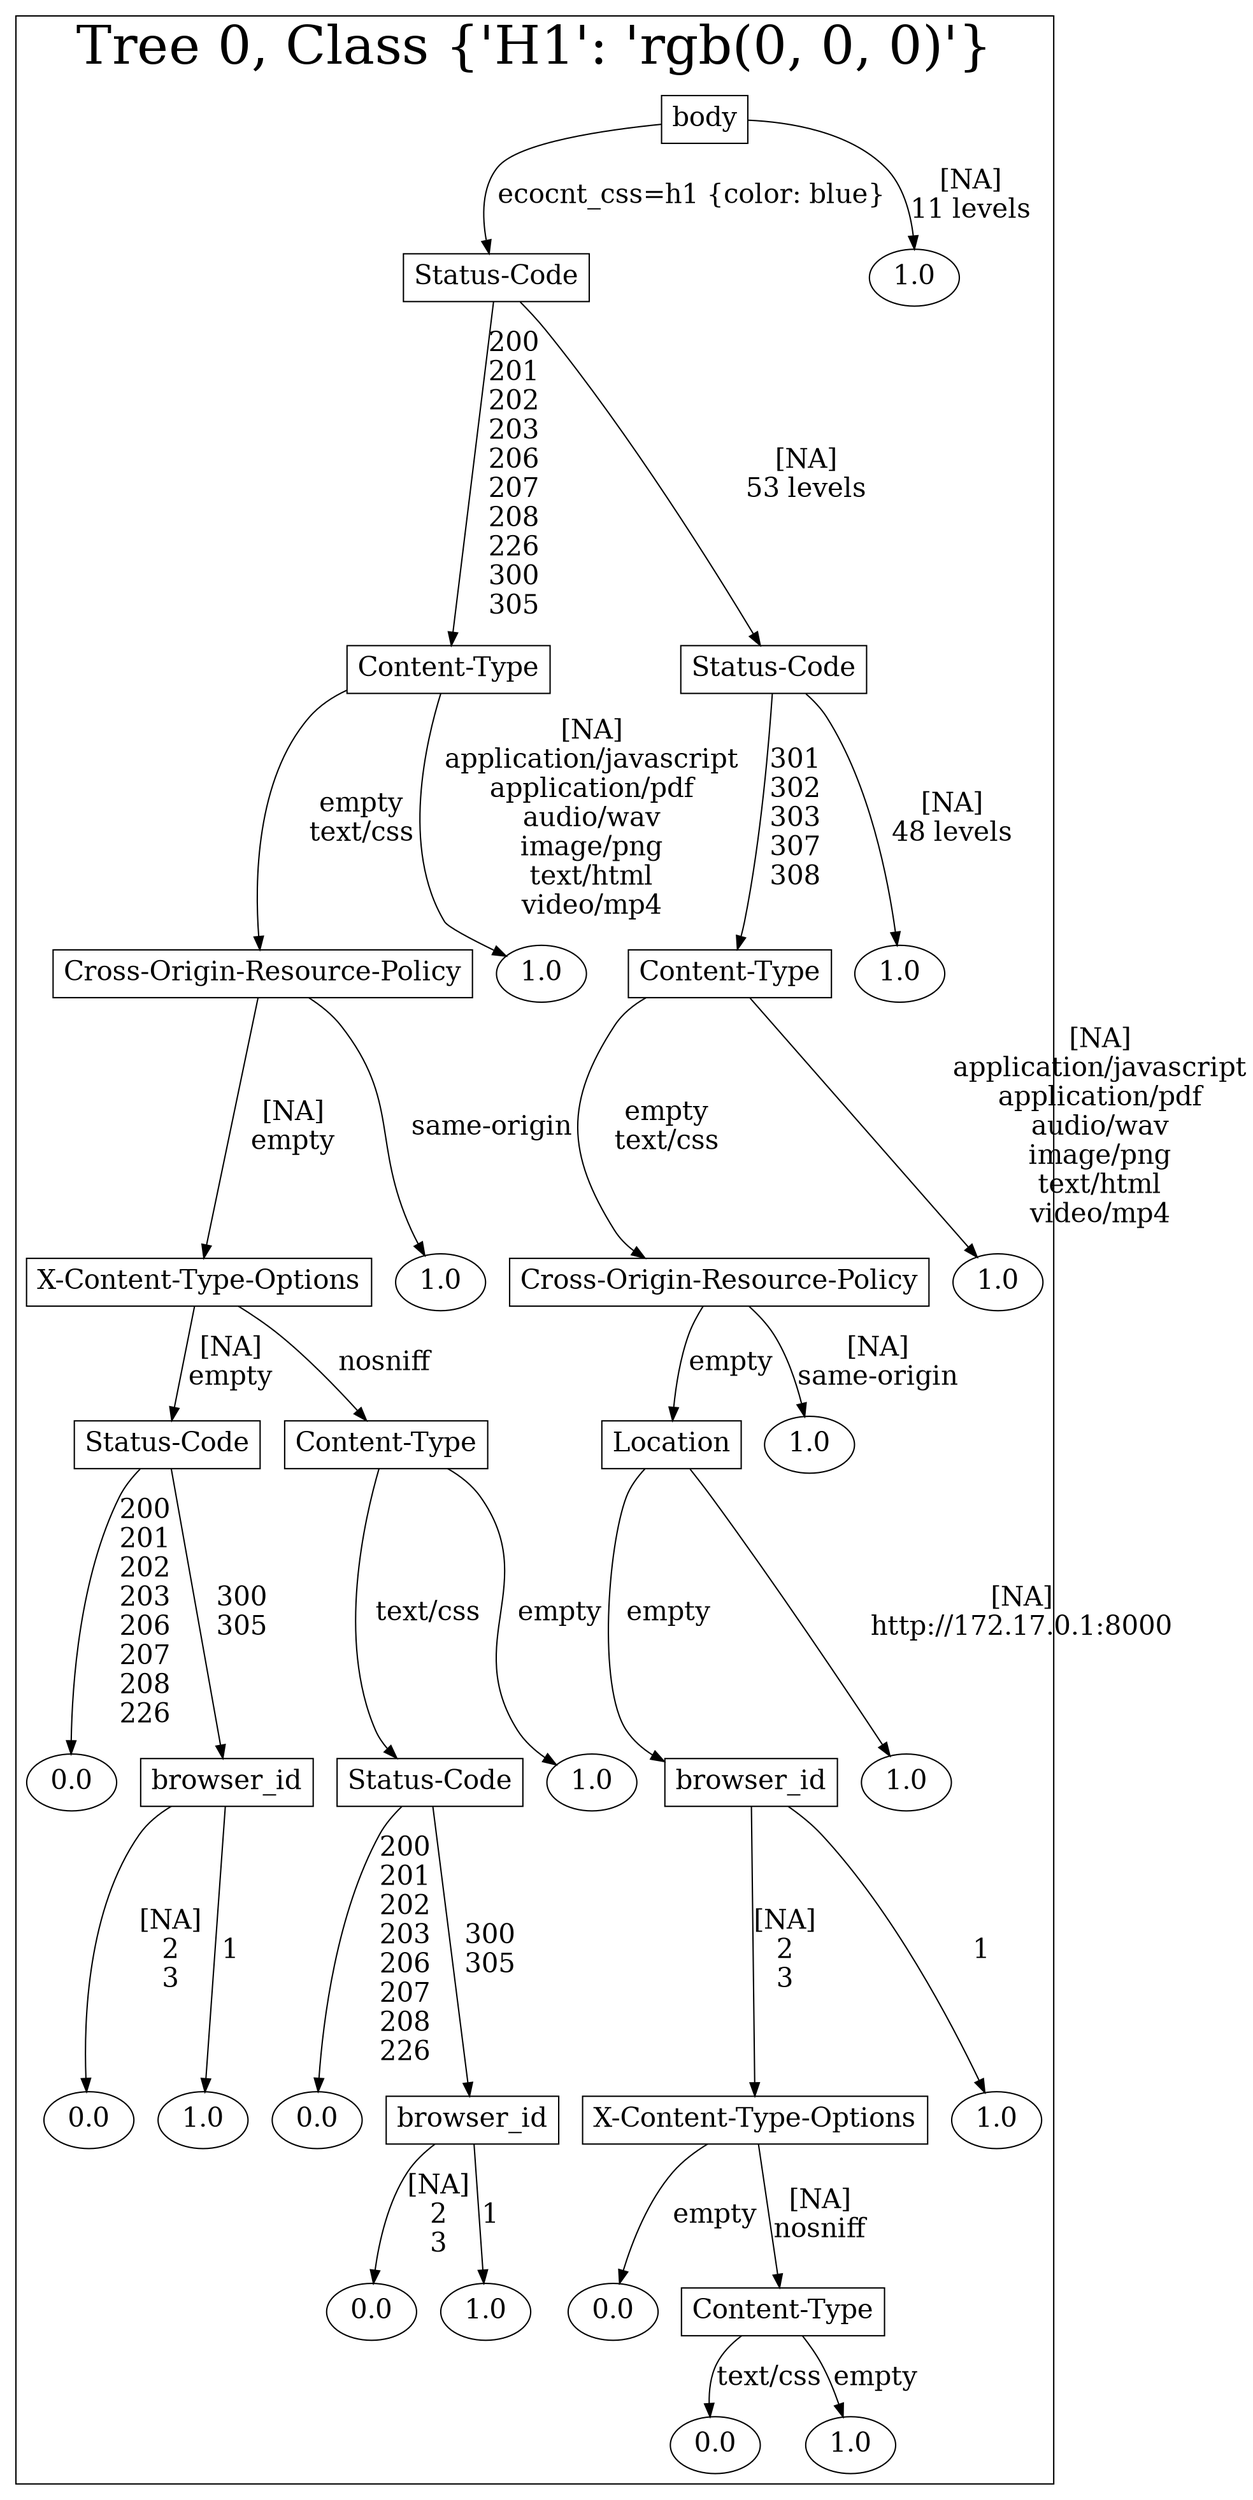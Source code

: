 /*
Generated by:
    http://https://github.com/h2oai/h2o-3/tree/master/h2o-genmodel/src/main/java/hex/genmodel/tools/PrintMojo.java
*/

/*
On a mac:

$ brew install graphviz
$ dot -Tpng file.gv -o file.png
$ open file.png
*/

digraph G {

subgraph cluster_0 {
/* Nodes */

/* Level 0 */
{
"SG_0_Node_0" [shape=box, fontsize=20, label="body"]
}

/* Level 1 */
{
"SG_0_Node_1" [shape=box, fontsize=20, label="Status-Code"]
"SG_0_Node_17" [fontsize=20, label="1.0"]
}

/* Level 2 */
{
"SG_0_Node_2" [shape=box, fontsize=20, label="Content-Type"]
"SG_0_Node_3" [shape=box, fontsize=20, label="Status-Code"]
}

/* Level 3 */
{
"SG_0_Node_4" [shape=box, fontsize=20, label="Cross-Origin-Resource-Policy"]
"SG_0_Node_18" [fontsize=20, label="1.0"]
"SG_0_Node_5" [shape=box, fontsize=20, label="Content-Type"]
"SG_0_Node_19" [fontsize=20, label="1.0"]
}

/* Level 4 */
{
"SG_0_Node_6" [shape=box, fontsize=20, label="X-Content-Type-Options"]
"SG_0_Node_20" [fontsize=20, label="1.0"]
"SG_0_Node_7" [shape=box, fontsize=20, label="Cross-Origin-Resource-Policy"]
"SG_0_Node_21" [fontsize=20, label="1.0"]
}

/* Level 5 */
{
"SG_0_Node_8" [shape=box, fontsize=20, label="Status-Code"]
"SG_0_Node_9" [shape=box, fontsize=20, label="Content-Type"]
"SG_0_Node_10" [shape=box, fontsize=20, label="Location"]
"SG_0_Node_22" [fontsize=20, label="1.0"]
}

/* Level 6 */
{
"SG_0_Node_23" [fontsize=20, label="0.0"]
"SG_0_Node_11" [shape=box, fontsize=20, label="browser_id"]
"SG_0_Node_12" [shape=box, fontsize=20, label="Status-Code"]
"SG_0_Node_24" [fontsize=20, label="1.0"]
"SG_0_Node_13" [shape=box, fontsize=20, label="browser_id"]
"SG_0_Node_25" [fontsize=20, label="1.0"]
}

/* Level 7 */
{
"SG_0_Node_26" [fontsize=20, label="0.0"]
"SG_0_Node_27" [fontsize=20, label="1.0"]
"SG_0_Node_28" [fontsize=20, label="0.0"]
"SG_0_Node_14" [shape=box, fontsize=20, label="browser_id"]
"SG_0_Node_15" [shape=box, fontsize=20, label="X-Content-Type-Options"]
"SG_0_Node_29" [fontsize=20, label="1.0"]
}

/* Level 8 */
{
"SG_0_Node_30" [fontsize=20, label="0.0"]
"SG_0_Node_31" [fontsize=20, label="1.0"]
"SG_0_Node_32" [fontsize=20, label="0.0"]
"SG_0_Node_16" [shape=box, fontsize=20, label="Content-Type"]
}

/* Level 9 */
{
"SG_0_Node_33" [fontsize=20, label="0.0"]
"SG_0_Node_34" [fontsize=20, label="1.0"]
}

/* Edges */
"SG_0_Node_0" -> "SG_0_Node_1" [fontsize=20, label="ecocnt_css=h1 {color: blue}
"]
"SG_0_Node_0" -> "SG_0_Node_17" [fontsize=20, label="[NA]
11 levels
"]
"SG_0_Node_1" -> "SG_0_Node_2" [fontsize=20, label="200
201
202
203
206
207
208
226
300
305
"]
"SG_0_Node_1" -> "SG_0_Node_3" [fontsize=20, label="[NA]
53 levels
"]
"SG_0_Node_3" -> "SG_0_Node_5" [fontsize=20, label="301
302
303
307
308
"]
"SG_0_Node_3" -> "SG_0_Node_19" [fontsize=20, label="[NA]
48 levels
"]
"SG_0_Node_5" -> "SG_0_Node_7" [fontsize=20, label="empty
text/css
"]
"SG_0_Node_5" -> "SG_0_Node_21" [fontsize=20, label="[NA]
application/javascript
application/pdf
audio/wav
image/png
text/html
video/mp4
"]
"SG_0_Node_7" -> "SG_0_Node_10" [fontsize=20, label="empty
"]
"SG_0_Node_7" -> "SG_0_Node_22" [fontsize=20, label="[NA]
same-origin
"]
"SG_0_Node_10" -> "SG_0_Node_13" [fontsize=20, label="empty
"]
"SG_0_Node_10" -> "SG_0_Node_25" [fontsize=20, label="[NA]
http://172.17.0.1:8000
"]
"SG_0_Node_13" -> "SG_0_Node_15" [fontsize=20, label="[NA]
2
3
"]
"SG_0_Node_13" -> "SG_0_Node_29" [fontsize=20, label="1
"]
"SG_0_Node_15" -> "SG_0_Node_32" [fontsize=20, label="empty
"]
"SG_0_Node_15" -> "SG_0_Node_16" [fontsize=20, label="[NA]
nosniff
"]
"SG_0_Node_16" -> "SG_0_Node_33" [fontsize=20, label="text/css
"]
"SG_0_Node_16" -> "SG_0_Node_34" [fontsize=20, label="empty
"]
"SG_0_Node_2" -> "SG_0_Node_4" [fontsize=20, label="empty
text/css
"]
"SG_0_Node_2" -> "SG_0_Node_18" [fontsize=20, label="[NA]
application/javascript
application/pdf
audio/wav
image/png
text/html
video/mp4
"]
"SG_0_Node_4" -> "SG_0_Node_6" [fontsize=20, label="[NA]
empty
"]
"SG_0_Node_4" -> "SG_0_Node_20" [fontsize=20, label="same-origin
"]
"SG_0_Node_6" -> "SG_0_Node_8" [fontsize=20, label="[NA]
empty
"]
"SG_0_Node_6" -> "SG_0_Node_9" [fontsize=20, label="nosniff
"]
"SG_0_Node_9" -> "SG_0_Node_12" [fontsize=20, label="text/css
"]
"SG_0_Node_9" -> "SG_0_Node_24" [fontsize=20, label="empty
"]
"SG_0_Node_12" -> "SG_0_Node_28" [fontsize=20, label="200
201
202
203
206
207
208
226
"]
"SG_0_Node_12" -> "SG_0_Node_14" [fontsize=20, label="300
305
"]
"SG_0_Node_14" -> "SG_0_Node_30" [fontsize=20, label="[NA]
2
3
"]
"SG_0_Node_14" -> "SG_0_Node_31" [fontsize=20, label="1
"]
"SG_0_Node_8" -> "SG_0_Node_23" [fontsize=20, label="200
201
202
203
206
207
208
226
"]
"SG_0_Node_8" -> "SG_0_Node_11" [fontsize=20, label="300
305
"]
"SG_0_Node_11" -> "SG_0_Node_26" [fontsize=20, label="[NA]
2
3
"]
"SG_0_Node_11" -> "SG_0_Node_27" [fontsize=20, label="1
"]

fontsize=40
label="Tree 0, Class {'H1': 'rgb(0, 0, 0)'}"
}

}

